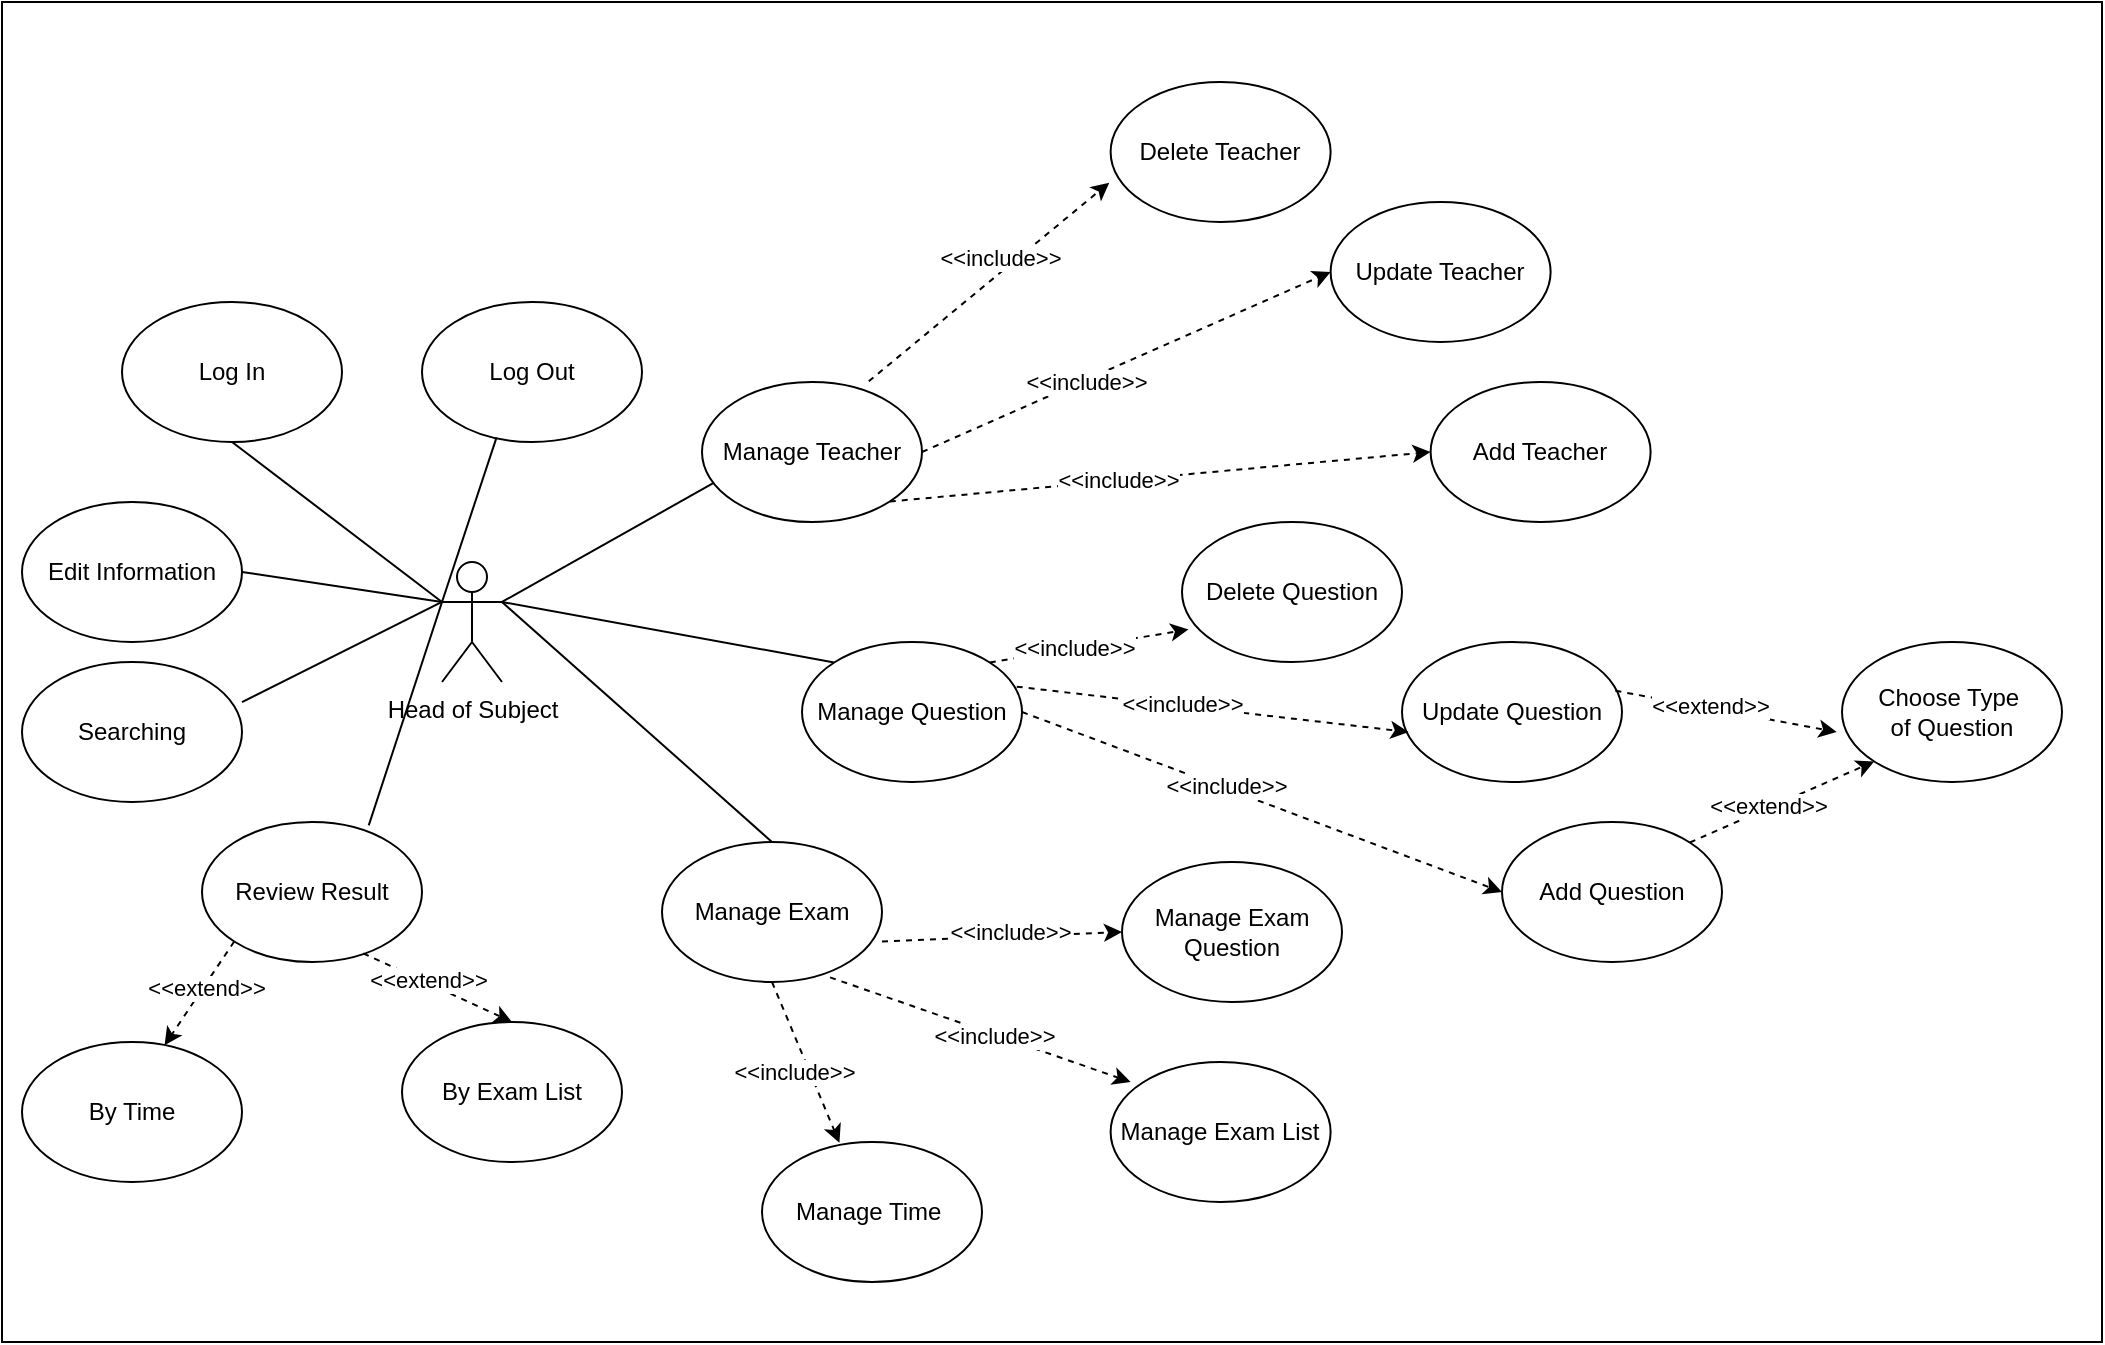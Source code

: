 <mxfile version="13.9.9" type="device"><diagram id="6KC6qhsW7wSItAWGmsSF" name="Page-1"><mxGraphModel dx="768" dy="528" grid="1" gridSize="10" guides="1" tooltips="1" connect="1" arrows="1" fold="1" page="1" pageScale="1" pageWidth="850" pageHeight="1100" math="0" shadow="0"><root><mxCell id="0"/><mxCell id="1" parent="0"/><mxCell id="QWOfM9nyAbmUj2JLGgag-1" value="" style="rounded=0;whiteSpace=wrap;html=1;" parent="1" vertex="1"><mxGeometry x="10" y="40" width="1050" height="670" as="geometry"/></mxCell><mxCell id="XXxmhfxjqbhXxO6f6F-F-1" value="Head of Subject" style="shape=umlActor;verticalLabelPosition=bottom;verticalAlign=top;html=1;outlineConnect=0;" parent="1" vertex="1"><mxGeometry x="230" y="320" width="30" height="60" as="geometry"/></mxCell><mxCell id="XXxmhfxjqbhXxO6f6F-F-2" value="Log In" style="ellipse;whiteSpace=wrap;html=1;" parent="1" vertex="1"><mxGeometry x="70" y="190" width="110" height="70" as="geometry"/></mxCell><mxCell id="XXxmhfxjqbhXxO6f6F-F-3" value="Log Out" style="ellipse;whiteSpace=wrap;html=1;" parent="1" vertex="1"><mxGeometry x="220" y="190" width="110" height="70" as="geometry"/></mxCell><mxCell id="XXxmhfxjqbhXxO6f6F-F-4" value="" style="endArrow=none;html=1;exitX=0.5;exitY=1;exitDx=0;exitDy=0;entryX=0;entryY=0.333;entryDx=0;entryDy=0;entryPerimeter=0;" parent="1" source="XXxmhfxjqbhXxO6f6F-F-2" target="XXxmhfxjqbhXxO6f6F-F-1" edge="1"><mxGeometry width="50" height="50" relative="1" as="geometry"><mxPoint x="410" y="420" as="sourcePoint"/><mxPoint x="460" y="370" as="targetPoint"/></mxGeometry></mxCell><mxCell id="XXxmhfxjqbhXxO6f6F-F-5" value="" style="endArrow=none;html=1;exitX=0;exitY=0.333;exitDx=0;exitDy=0;exitPerimeter=0;entryX=0.339;entryY=0.967;entryDx=0;entryDy=0;entryPerimeter=0;" parent="1" source="XXxmhfxjqbhXxO6f6F-F-1" target="XXxmhfxjqbhXxO6f6F-F-3" edge="1"><mxGeometry width="50" height="50" relative="1" as="geometry"><mxPoint x="410" y="420" as="sourcePoint"/><mxPoint x="460" y="370" as="targetPoint"/></mxGeometry></mxCell><mxCell id="XXxmhfxjqbhXxO6f6F-F-6" value="Manage Teacher" style="ellipse;whiteSpace=wrap;html=1;" parent="1" vertex="1"><mxGeometry x="360" y="230" width="110" height="70" as="geometry"/></mxCell><mxCell id="XXxmhfxjqbhXxO6f6F-F-7" value="Delete Teacher" style="ellipse;whiteSpace=wrap;html=1;" parent="1" vertex="1"><mxGeometry x="564.31" y="80" width="110" height="70" as="geometry"/></mxCell><mxCell id="XXxmhfxjqbhXxO6f6F-F-8" value="Update Teacher" style="ellipse;whiteSpace=wrap;html=1;" parent="1" vertex="1"><mxGeometry x="674.31" y="140" width="110" height="70" as="geometry"/></mxCell><mxCell id="XXxmhfxjqbhXxO6f6F-F-9" value="Add Teacher" style="ellipse;whiteSpace=wrap;html=1;" parent="1" vertex="1"><mxGeometry x="724.31" y="230" width="110" height="70" as="geometry"/></mxCell><mxCell id="XXxmhfxjqbhXxO6f6F-F-11" value="" style="endArrow=classic;dashed=1;html=1;exitX=0.758;exitY=-0.005;exitDx=0;exitDy=0;exitPerimeter=0;entryX=-0.006;entryY=0.719;entryDx=0;entryDy=0;entryPerimeter=0;endFill=1;" parent="1" source="XXxmhfxjqbhXxO6f6F-F-6" target="XXxmhfxjqbhXxO6f6F-F-7" edge="1"><mxGeometry width="50" height="50" relative="1" as="geometry"><mxPoint x="440" y="200" as="sourcePoint"/><mxPoint x="490" y="150" as="targetPoint"/></mxGeometry></mxCell><mxCell id="XXxmhfxjqbhXxO6f6F-F-12" value="&amp;lt;&amp;lt;include&amp;gt;&amp;gt;" style="edgeLabel;html=1;align=center;verticalAlign=middle;resizable=0;points=[];" parent="XXxmhfxjqbhXxO6f6F-F-11" vertex="1" connectable="0"><mxGeometry x="0.193" y="-2" relative="1" as="geometry"><mxPoint x="-7.52" y="-3.98" as="offset"/></mxGeometry></mxCell><mxCell id="XXxmhfxjqbhXxO6f6F-F-13" value="" style="endArrow=classic;dashed=1;html=1;exitX=1;exitY=0.5;exitDx=0;exitDy=0;entryX=0;entryY=0.5;entryDx=0;entryDy=0;endFill=1;" parent="1" source="XXxmhfxjqbhXxO6f6F-F-6" target="XXxmhfxjqbhXxO6f6F-F-8" edge="1"><mxGeometry width="50" height="50" relative="1" as="geometry"><mxPoint x="490.0" y="269.32" as="sourcePoint"/><mxPoint x="595.96" y="240.0" as="targetPoint"/></mxGeometry></mxCell><mxCell id="XXxmhfxjqbhXxO6f6F-F-14" value="&amp;lt;&amp;lt;include&amp;gt;&amp;gt;" style="edgeLabel;html=1;align=center;verticalAlign=middle;resizable=0;points=[];" parent="XXxmhfxjqbhXxO6f6F-F-13" vertex="1" connectable="0"><mxGeometry x="-0.201" y="-1" relative="1" as="geometry"><mxPoint as="offset"/></mxGeometry></mxCell><mxCell id="XXxmhfxjqbhXxO6f6F-F-15" value="" style="endArrow=classic;dashed=1;html=1;exitX=1;exitY=1;exitDx=0;exitDy=0;entryX=0;entryY=0.5;entryDx=0;entryDy=0;endFill=1;" parent="1" source="XXxmhfxjqbhXxO6f6F-F-6" target="XXxmhfxjqbhXxO6f6F-F-9" edge="1"><mxGeometry width="50" height="50" relative="1" as="geometry"><mxPoint x="490" y="309.32" as="sourcePoint"/><mxPoint x="595.96" y="280.0" as="targetPoint"/></mxGeometry></mxCell><mxCell id="XXxmhfxjqbhXxO6f6F-F-16" value="&amp;lt;&amp;lt;include&amp;gt;&amp;gt;" style="edgeLabel;html=1;align=center;verticalAlign=middle;resizable=0;points=[];" parent="XXxmhfxjqbhXxO6f6F-F-15" vertex="1" connectable="0"><mxGeometry x="-0.157" y="1" relative="1" as="geometry"><mxPoint as="offset"/></mxGeometry></mxCell><mxCell id="c6fea0egAo_fgQGuSZud-4" value="&amp;lt;&amp;lt;include&amp;gt;&amp;gt;" style="edgeLabel;html=1;align=center;verticalAlign=middle;resizable=0;points=[];" parent="XXxmhfxjqbhXxO6f6F-F-15" vertex="1" connectable="0"><mxGeometry x="-0.157" y="1" relative="1" as="geometry"><mxPoint x="35.69" y="220" as="offset"/></mxGeometry></mxCell><mxCell id="XXxmhfxjqbhXxO6f6F-F-19" value="" style="endArrow=none;html=1;entryX=0.055;entryY=0.719;entryDx=0;entryDy=0;entryPerimeter=0;exitX=1;exitY=0.333;exitDx=0;exitDy=0;exitPerimeter=0;" parent="1" source="XXxmhfxjqbhXxO6f6F-F-1" target="XXxmhfxjqbhXxO6f6F-F-6" edge="1"><mxGeometry width="50" height="50" relative="1" as="geometry"><mxPoint x="290" y="350" as="sourcePoint"/><mxPoint x="260.03" y="270" as="targetPoint"/></mxGeometry></mxCell><mxCell id="XXxmhfxjqbhXxO6f6F-F-20" value="Manage Question" style="ellipse;whiteSpace=wrap;html=1;" parent="1" vertex="1"><mxGeometry x="410" y="360" width="110" height="70" as="geometry"/></mxCell><mxCell id="XXxmhfxjqbhXxO6f6F-F-21" value="Manage Exam List" style="ellipse;whiteSpace=wrap;html=1;" parent="1" vertex="1"><mxGeometry x="564.31" y="570" width="110" height="70" as="geometry"/></mxCell><mxCell id="XXxmhfxjqbhXxO6f6F-F-22" value="" style="endArrow=classic;dashed=1;html=1;exitX=0.764;exitY=0.967;exitDx=0;exitDy=0;endFill=1;entryX=0.091;entryY=0.143;entryDx=0;entryDy=0;entryPerimeter=0;exitPerimeter=0;" parent="1" source="XXxmhfxjqbhXxO6f6F-F-26" target="XXxmhfxjqbhXxO6f6F-F-21" edge="1"><mxGeometry width="50" height="50" relative="1" as="geometry"><mxPoint x="451.35" y="465.66" as="sourcePoint"/><mxPoint x="485.51" y="522.271" as="targetPoint"/></mxGeometry></mxCell><mxCell id="XXxmhfxjqbhXxO6f6F-F-23" value="&amp;lt;&amp;lt;include&amp;gt;&amp;gt;" style="edgeLabel;html=1;align=center;verticalAlign=middle;resizable=0;points=[];" parent="XXxmhfxjqbhXxO6f6F-F-22" vertex="1" connectable="0"><mxGeometry x="0.193" y="-2" relative="1" as="geometry"><mxPoint x="-7.52" y="-3.98" as="offset"/></mxGeometry></mxCell><mxCell id="XXxmhfxjqbhXxO6f6F-F-24" value="" style="endArrow=none;html=1;entryX=0;entryY=0;entryDx=0;entryDy=0;exitX=1;exitY=0.333;exitDx=0;exitDy=0;exitPerimeter=0;" parent="1" source="XXxmhfxjqbhXxO6f6F-F-1" target="XXxmhfxjqbhXxO6f6F-F-20" edge="1"><mxGeometry width="50" height="50" relative="1" as="geometry"><mxPoint x="260" y="340" as="sourcePoint"/><mxPoint x="370" y="286.97" as="targetPoint"/></mxGeometry></mxCell><mxCell id="XXxmhfxjqbhXxO6f6F-F-25" value="Manage Time&amp;nbsp;" style="ellipse;whiteSpace=wrap;html=1;" parent="1" vertex="1"><mxGeometry x="390" y="610" width="110" height="70" as="geometry"/></mxCell><mxCell id="XXxmhfxjqbhXxO6f6F-F-26" value="Manage Exam" style="ellipse;whiteSpace=wrap;html=1;" parent="1" vertex="1"><mxGeometry x="340" y="460" width="110" height="70" as="geometry"/></mxCell><mxCell id="XXxmhfxjqbhXxO6f6F-F-27" value="Edit Information" style="ellipse;whiteSpace=wrap;html=1;" parent="1" vertex="1"><mxGeometry x="20" y="290" width="110" height="70" as="geometry"/></mxCell><mxCell id="XXxmhfxjqbhXxO6f6F-F-28" value="" style="endArrow=none;html=1;exitX=0.5;exitY=0;exitDx=0;exitDy=0;entryX=1;entryY=0.333;entryDx=0;entryDy=0;entryPerimeter=0;" parent="1" source="XXxmhfxjqbhXxO6f6F-F-26" target="XXxmhfxjqbhXxO6f6F-F-1" edge="1"><mxGeometry width="50" height="50" relative="1" as="geometry"><mxPoint x="420" y="450" as="sourcePoint"/><mxPoint x="470" y="400" as="targetPoint"/></mxGeometry></mxCell><mxCell id="XXxmhfxjqbhXxO6f6F-F-29" value="" style="endArrow=none;html=1;entryX=0;entryY=0.333;entryDx=0;entryDy=0;entryPerimeter=0;exitX=1;exitY=0.5;exitDx=0;exitDy=0;" parent="1" source="XXxmhfxjqbhXxO6f6F-F-27" target="XXxmhfxjqbhXxO6f6F-F-1" edge="1"><mxGeometry width="50" height="50" relative="1" as="geometry"><mxPoint x="132" y="340" as="sourcePoint"/><mxPoint x="470" y="400" as="targetPoint"/></mxGeometry></mxCell><mxCell id="XXxmhfxjqbhXxO6f6F-F-30" value="" style="endArrow=classic;dashed=1;html=1;exitX=0.5;exitY=1;exitDx=0;exitDy=0;endFill=1;entryX=0.352;entryY=0.005;entryDx=0;entryDy=0;entryPerimeter=0;" parent="1" source="XXxmhfxjqbhXxO6f6F-F-26" target="XXxmhfxjqbhXxO6f6F-F-25" edge="1"><mxGeometry width="50" height="50" relative="1" as="geometry"><mxPoint x="392.0" y="530" as="sourcePoint"/><mxPoint x="538.66" y="590.31" as="targetPoint"/></mxGeometry></mxCell><mxCell id="XXxmhfxjqbhXxO6f6F-F-31" value="&amp;lt;&amp;lt;include&amp;gt;&amp;gt;" style="edgeLabel;html=1;align=center;verticalAlign=middle;resizable=0;points=[];" parent="XXxmhfxjqbhXxO6f6F-F-30" vertex="1" connectable="0"><mxGeometry x="0.193" y="-2" relative="1" as="geometry"><mxPoint x="-7.52" y="-3.98" as="offset"/></mxGeometry></mxCell><mxCell id="XXxmhfxjqbhXxO6f6F-F-33" value="Manage Exam Question" style="ellipse;whiteSpace=wrap;html=1;" parent="1" vertex="1"><mxGeometry x="570" y="470" width="110" height="70" as="geometry"/></mxCell><mxCell id="XXxmhfxjqbhXxO6f6F-F-34" value="" style="endArrow=classic;dashed=1;html=1;exitX=1;exitY=0.71;exitDx=0;exitDy=0;endFill=1;entryX=0;entryY=0.5;entryDx=0;entryDy=0;exitPerimeter=0;" parent="1" source="XXxmhfxjqbhXxO6f6F-F-26" target="XXxmhfxjqbhXxO6f6F-F-33" edge="1"><mxGeometry width="50" height="50" relative="1" as="geometry"><mxPoint x="335" y="510" as="sourcePoint"/><mxPoint x="440.01" y="560.01" as="targetPoint"/></mxGeometry></mxCell><mxCell id="XXxmhfxjqbhXxO6f6F-F-35" value="&amp;lt;&amp;lt;include&amp;gt;&amp;gt;" style="edgeLabel;html=1;align=center;verticalAlign=middle;resizable=0;points=[];" parent="XXxmhfxjqbhXxO6f6F-F-34" vertex="1" connectable="0"><mxGeometry x="0.193" y="-2" relative="1" as="geometry"><mxPoint x="-7.52" y="-3.98" as="offset"/></mxGeometry></mxCell><mxCell id="QsXbtt3K4hzak0QIrcWX-1" value="Review Result" style="ellipse;whiteSpace=wrap;html=1;" parent="1" vertex="1"><mxGeometry x="110" y="450" width="110" height="70" as="geometry"/></mxCell><mxCell id="QsXbtt3K4hzak0QIrcWX-2" value="" style="endArrow=none;html=1;exitX=0.758;exitY=0.024;exitDx=0;exitDy=0;entryX=0;entryY=0.333;entryDx=0;entryDy=0;entryPerimeter=0;exitPerimeter=0;" parent="1" source="QsXbtt3K4hzak0QIrcWX-1" target="XXxmhfxjqbhXxO6f6F-F-1" edge="1"><mxGeometry width="50" height="50" relative="1" as="geometry"><mxPoint x="153.891" y="340.251" as="sourcePoint"/><mxPoint x="240" y="390" as="targetPoint"/></mxGeometry></mxCell><mxCell id="c6fea0egAo_fgQGuSZud-1" value="Delete Question" style="ellipse;whiteSpace=wrap;html=1;" parent="1" vertex="1"><mxGeometry x="600" y="300" width="110" height="70" as="geometry"/></mxCell><mxCell id="c6fea0egAo_fgQGuSZud-2" value="Update Question" style="ellipse;whiteSpace=wrap;html=1;" parent="1" vertex="1"><mxGeometry x="710" y="360" width="110" height="70" as="geometry"/></mxCell><mxCell id="c6fea0egAo_fgQGuSZud-3" value="Add Question" style="ellipse;whiteSpace=wrap;html=1;" parent="1" vertex="1"><mxGeometry x="760" y="450" width="110" height="70" as="geometry"/></mxCell><mxCell id="c6fea0egAo_fgQGuSZud-8" value="" style="endArrow=classic;dashed=1;html=1;exitX=0.976;exitY=0.319;exitDx=0;exitDy=0;entryX=0.03;entryY=0.643;entryDx=0;entryDy=0;endFill=1;exitPerimeter=0;entryPerimeter=0;" parent="1" source="XXxmhfxjqbhXxO6f6F-F-20" target="c6fea0egAo_fgQGuSZud-2" edge="1"><mxGeometry width="50" height="50" relative="1" as="geometry"><mxPoint x="503.38" y="371.68" as="sourcePoint"/><mxPoint x="610" y="345" as="targetPoint"/></mxGeometry></mxCell><mxCell id="c6fea0egAo_fgQGuSZud-9" value="&amp;lt;&amp;lt;include&amp;gt;&amp;gt;" style="edgeLabel;html=1;align=center;verticalAlign=middle;resizable=0;points=[];" parent="c6fea0egAo_fgQGuSZud-8" vertex="1" connectable="0"><mxGeometry x="-0.157" y="1" relative="1" as="geometry"><mxPoint as="offset"/></mxGeometry></mxCell><mxCell id="c6fea0egAo_fgQGuSZud-11" value="" style="endArrow=classic;dashed=1;html=1;exitX=1;exitY=0.5;exitDx=0;exitDy=0;entryX=0;entryY=0.5;entryDx=0;entryDy=0;endFill=1;" parent="1" source="XXxmhfxjqbhXxO6f6F-F-20" target="c6fea0egAo_fgQGuSZud-3" edge="1"><mxGeometry width="50" height="50" relative="1" as="geometry"><mxPoint x="527.36" y="392.33" as="sourcePoint"/><mxPoint x="723.3" y="415.01" as="targetPoint"/></mxGeometry></mxCell><mxCell id="c6fea0egAo_fgQGuSZud-12" value="&amp;lt;&amp;lt;include&amp;gt;&amp;gt;" style="edgeLabel;html=1;align=center;verticalAlign=middle;resizable=0;points=[];" parent="c6fea0egAo_fgQGuSZud-11" vertex="1" connectable="0"><mxGeometry x="-0.157" y="1" relative="1" as="geometry"><mxPoint as="offset"/></mxGeometry></mxCell><mxCell id="c6fea0egAo_fgQGuSZud-14" value="Choose Type&amp;nbsp;&lt;br&gt;of Question" style="ellipse;whiteSpace=wrap;html=1;" parent="1" vertex="1"><mxGeometry x="930" y="360" width="110" height="70" as="geometry"/></mxCell><mxCell id="c6fea0egAo_fgQGuSZud-15" value="" style="endArrow=classic;dashed=1;html=1;exitX=0.97;exitY=0.348;exitDx=0;exitDy=0;entryX=-0.024;entryY=0.643;entryDx=0;entryDy=0;endFill=1;exitPerimeter=0;entryPerimeter=0;" parent="1" source="c6fea0egAo_fgQGuSZud-2" target="c6fea0egAo_fgQGuSZud-14" edge="1"><mxGeometry width="50" height="50" relative="1" as="geometry"><mxPoint x="527.36" y="392.33" as="sourcePoint"/><mxPoint x="723.3" y="415.01" as="targetPoint"/></mxGeometry></mxCell><mxCell id="c6fea0egAo_fgQGuSZud-16" value="&amp;lt;&amp;lt;extend&amp;gt;&amp;gt;" style="edgeLabel;html=1;align=center;verticalAlign=middle;resizable=0;points=[];" parent="c6fea0egAo_fgQGuSZud-15" vertex="1" connectable="0"><mxGeometry x="-0.157" y="1" relative="1" as="geometry"><mxPoint as="offset"/></mxGeometry></mxCell><mxCell id="c6fea0egAo_fgQGuSZud-18" value="" style="endArrow=classic;dashed=1;html=1;exitX=1;exitY=0;exitDx=0;exitDy=0;entryX=0;entryY=1;entryDx=0;entryDy=0;endFill=1;" parent="1" source="c6fea0egAo_fgQGuSZud-3" target="c6fea0egAo_fgQGuSZud-14" edge="1"><mxGeometry width="50" height="50" relative="1" as="geometry"><mxPoint x="826.7" y="394.36" as="sourcePoint"/><mxPoint x="937.36" y="415.01" as="targetPoint"/></mxGeometry></mxCell><mxCell id="c6fea0egAo_fgQGuSZud-19" value="&amp;lt;&amp;lt;extend&amp;gt;&amp;gt;" style="edgeLabel;html=1;align=center;verticalAlign=middle;resizable=0;points=[];" parent="c6fea0egAo_fgQGuSZud-18" vertex="1" connectable="0"><mxGeometry x="-0.157" y="1" relative="1" as="geometry"><mxPoint as="offset"/></mxGeometry></mxCell><mxCell id="c6fea0egAo_fgQGuSZud-21" value="" style="endArrow=classic;dashed=1;html=1;exitX=1;exitY=0;exitDx=0;exitDy=0;entryX=0.03;entryY=0.767;entryDx=0;entryDy=0;endFill=1;entryPerimeter=0;" parent="1" source="XXxmhfxjqbhXxO6f6F-F-20" target="c6fea0egAo_fgQGuSZud-1" edge="1"><mxGeometry width="50" height="50" relative="1" as="geometry"><mxPoint x="527.36" y="392.33" as="sourcePoint"/><mxPoint x="723.3" y="415.01" as="targetPoint"/></mxGeometry></mxCell><mxCell id="c6fea0egAo_fgQGuSZud-22" value="&amp;lt;&amp;lt;include&amp;gt;&amp;gt;" style="edgeLabel;html=1;align=center;verticalAlign=middle;resizable=0;points=[];" parent="c6fea0egAo_fgQGuSZud-21" vertex="1" connectable="0"><mxGeometry x="-0.157" y="1" relative="1" as="geometry"><mxPoint as="offset"/></mxGeometry></mxCell><mxCell id="reOjK6CovyxSLhhctrc2-1" value="Searching" style="ellipse;whiteSpace=wrap;html=1;" vertex="1" parent="1"><mxGeometry x="20" y="370" width="110" height="70" as="geometry"/></mxCell><mxCell id="reOjK6CovyxSLhhctrc2-2" value="" style="endArrow=none;html=1;entryX=0;entryY=0.333;entryDx=0;entryDy=0;entryPerimeter=0;exitX=1;exitY=0.286;exitDx=0;exitDy=0;exitPerimeter=0;" edge="1" parent="1" source="reOjK6CovyxSLhhctrc2-1" target="XXxmhfxjqbhXxO6f6F-F-1"><mxGeometry width="50" height="50" relative="1" as="geometry"><mxPoint x="140" y="335" as="sourcePoint"/><mxPoint x="240" y="350" as="targetPoint"/></mxGeometry></mxCell><mxCell id="reOjK6CovyxSLhhctrc2-3" value="By Time" style="ellipse;whiteSpace=wrap;html=1;" vertex="1" parent="1"><mxGeometry x="20" y="560" width="110" height="70" as="geometry"/></mxCell><mxCell id="reOjK6CovyxSLhhctrc2-4" value="By Exam List" style="ellipse;whiteSpace=wrap;html=1;" vertex="1" parent="1"><mxGeometry x="210" y="550" width="110" height="70" as="geometry"/></mxCell><mxCell id="reOjK6CovyxSLhhctrc2-5" value="" style="endArrow=classic;dashed=1;html=1;exitX=0;exitY=1;exitDx=0;exitDy=0;entryX=0.648;entryY=0.024;entryDx=0;entryDy=0;endFill=1;entryPerimeter=0;" edge="1" parent="1" source="QsXbtt3K4hzak0QIrcWX-1" target="reOjK6CovyxSLhhctrc2-3"><mxGeometry width="50" height="50" relative="1" as="geometry"><mxPoint x="130" y="539.35" as="sourcePoint"/><mxPoint x="240.66" y="560" as="targetPoint"/></mxGeometry></mxCell><mxCell id="reOjK6CovyxSLhhctrc2-6" value="&amp;lt;&amp;lt;extend&amp;gt;&amp;gt;" style="edgeLabel;html=1;align=center;verticalAlign=middle;resizable=0;points=[];" vertex="1" connectable="0" parent="reOjK6CovyxSLhhctrc2-5"><mxGeometry x="-0.157" y="1" relative="1" as="geometry"><mxPoint as="offset"/></mxGeometry></mxCell><mxCell id="reOjK6CovyxSLhhctrc2-7" value="" style="endArrow=classic;dashed=1;html=1;exitX=0.733;exitY=0.938;exitDx=0;exitDy=0;entryX=0.5;entryY=0;entryDx=0;entryDy=0;endFill=1;exitPerimeter=0;" edge="1" parent="1" source="QsXbtt3K4hzak0QIrcWX-1" target="reOjK6CovyxSLhhctrc2-4"><mxGeometry width="50" height="50" relative="1" as="geometry"><mxPoint x="126.109" y="529.749" as="sourcePoint"/><mxPoint x="101.28" y="551.68" as="targetPoint"/></mxGeometry></mxCell><mxCell id="reOjK6CovyxSLhhctrc2-8" value="&amp;lt;&amp;lt;extend&amp;gt;&amp;gt;" style="edgeLabel;html=1;align=center;verticalAlign=middle;resizable=0;points=[];" vertex="1" connectable="0" parent="reOjK6CovyxSLhhctrc2-7"><mxGeometry x="-0.157" y="1" relative="1" as="geometry"><mxPoint as="offset"/></mxGeometry></mxCell></root></mxGraphModel></diagram></mxfile>